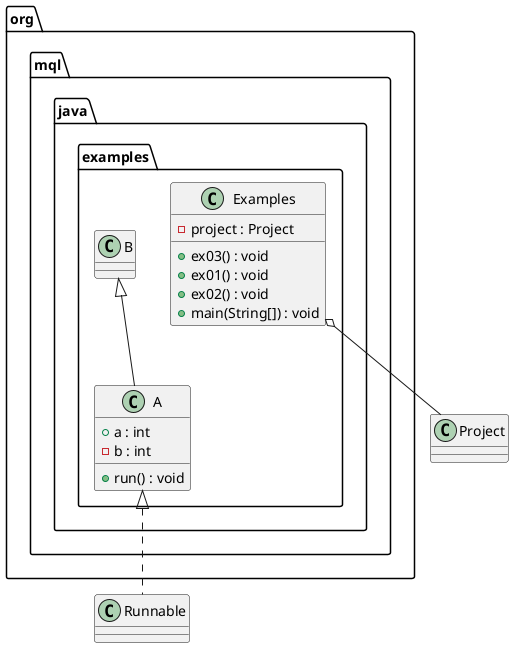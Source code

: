 @startuml
!pragma useVerticalIfNeeded
package org.mql.java.examples {
class A {
  + a : int
  - b : int
  + run() : void
}
class B {
}
class Examples {
  - project : Project
  + ex03() : void
  + ex01() : void
  + ex02() : void
  + main(String[]) : void
}
}
A <|.. Runnable
B <|-- A
Examples o-- Project
@enduml